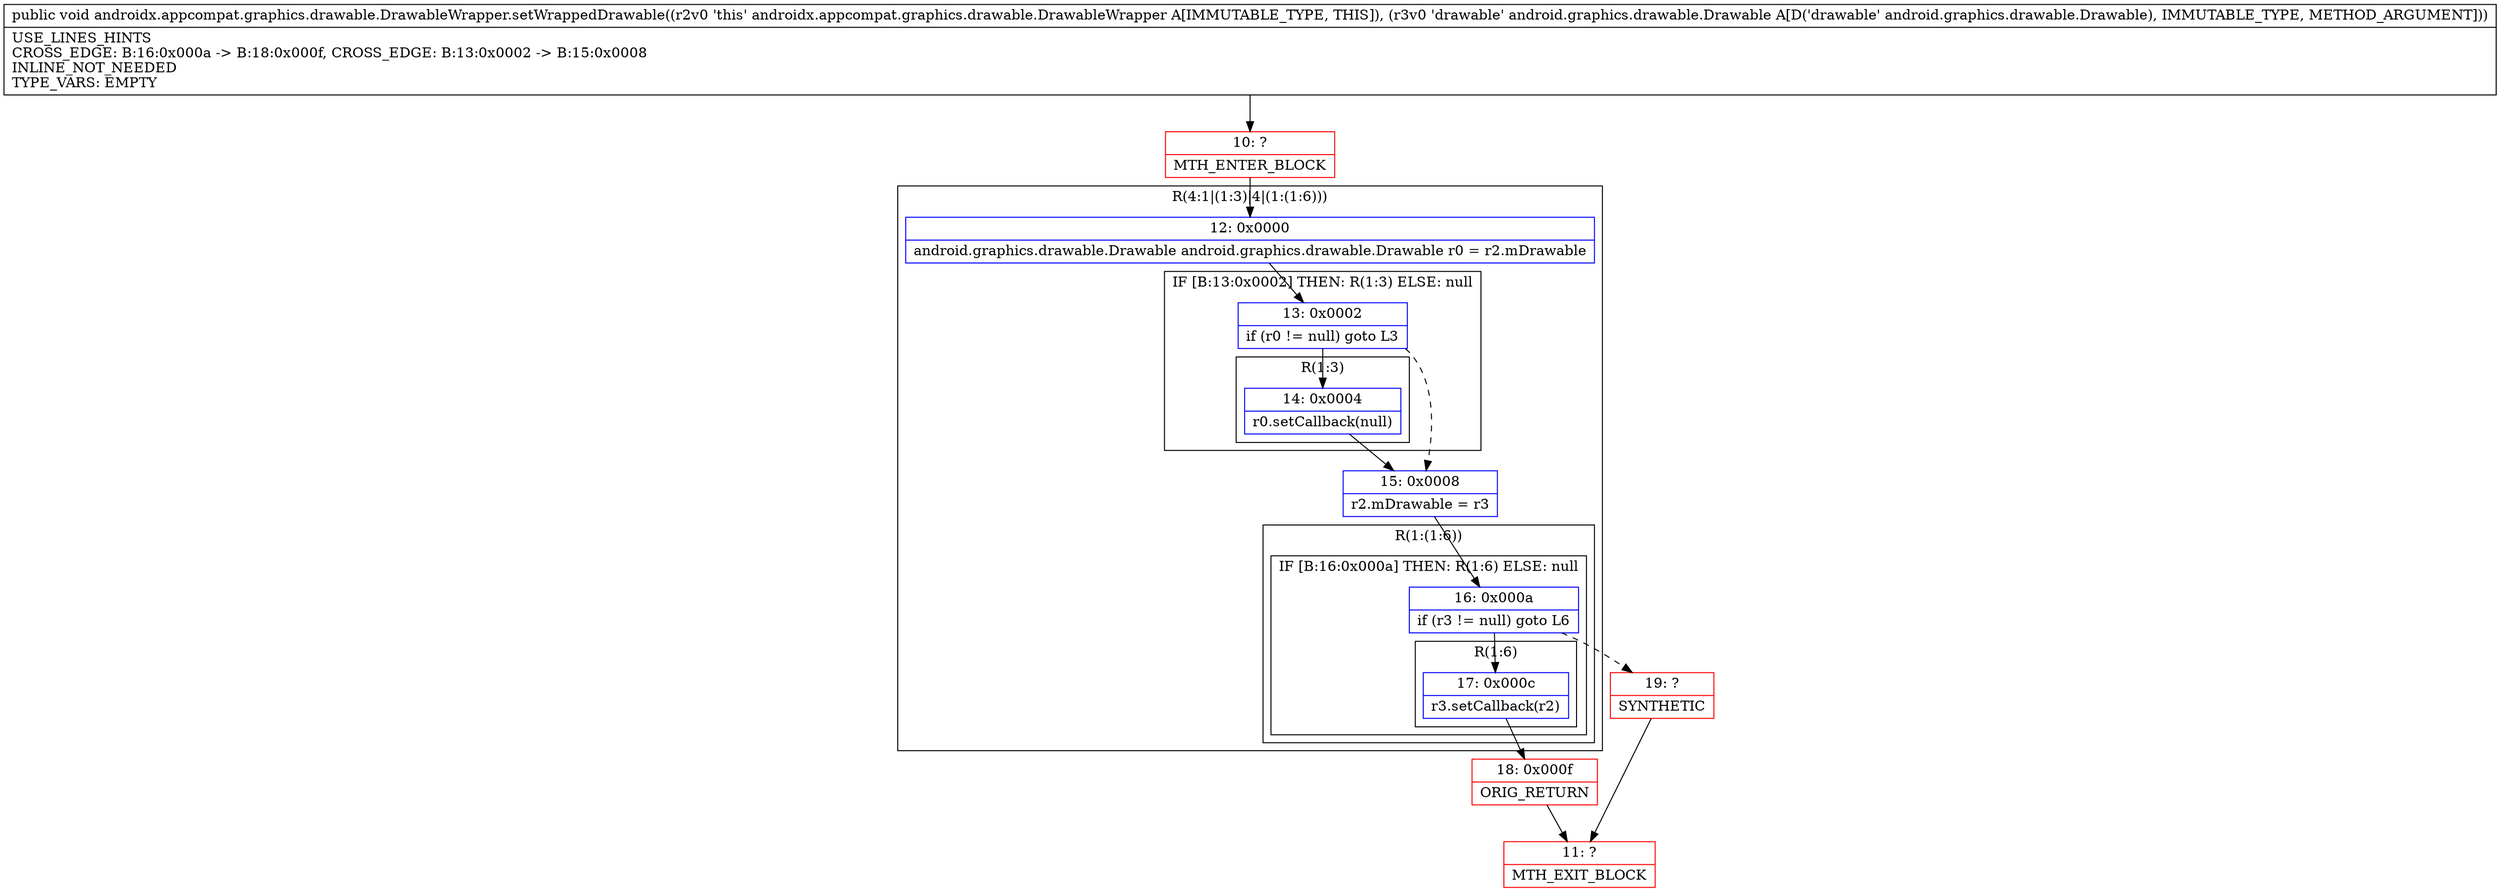 digraph "CFG forandroidx.appcompat.graphics.drawable.DrawableWrapper.setWrappedDrawable(Landroid\/graphics\/drawable\/Drawable;)V" {
subgraph cluster_Region_470096384 {
label = "R(4:1|(1:3)|4|(1:(1:6)))";
node [shape=record,color=blue];
Node_12 [shape=record,label="{12\:\ 0x0000|android.graphics.drawable.Drawable android.graphics.drawable.Drawable r0 = r2.mDrawable\l}"];
subgraph cluster_IfRegion_1012451297 {
label = "IF [B:13:0x0002] THEN: R(1:3) ELSE: null";
node [shape=record,color=blue];
Node_13 [shape=record,label="{13\:\ 0x0002|if (r0 != null) goto L3\l}"];
subgraph cluster_Region_1512851284 {
label = "R(1:3)";
node [shape=record,color=blue];
Node_14 [shape=record,label="{14\:\ 0x0004|r0.setCallback(null)\l}"];
}
}
Node_15 [shape=record,label="{15\:\ 0x0008|r2.mDrawable = r3\l}"];
subgraph cluster_Region_1066836096 {
label = "R(1:(1:6))";
node [shape=record,color=blue];
subgraph cluster_IfRegion_2036945595 {
label = "IF [B:16:0x000a] THEN: R(1:6) ELSE: null";
node [shape=record,color=blue];
Node_16 [shape=record,label="{16\:\ 0x000a|if (r3 != null) goto L6\l}"];
subgraph cluster_Region_972142564 {
label = "R(1:6)";
node [shape=record,color=blue];
Node_17 [shape=record,label="{17\:\ 0x000c|r3.setCallback(r2)\l}"];
}
}
}
}
Node_10 [shape=record,color=red,label="{10\:\ ?|MTH_ENTER_BLOCK\l}"];
Node_18 [shape=record,color=red,label="{18\:\ 0x000f|ORIG_RETURN\l}"];
Node_11 [shape=record,color=red,label="{11\:\ ?|MTH_EXIT_BLOCK\l}"];
Node_19 [shape=record,color=red,label="{19\:\ ?|SYNTHETIC\l}"];
MethodNode[shape=record,label="{public void androidx.appcompat.graphics.drawable.DrawableWrapper.setWrappedDrawable((r2v0 'this' androidx.appcompat.graphics.drawable.DrawableWrapper A[IMMUTABLE_TYPE, THIS]), (r3v0 'drawable' android.graphics.drawable.Drawable A[D('drawable' android.graphics.drawable.Drawable), IMMUTABLE_TYPE, METHOD_ARGUMENT]))  | USE_LINES_HINTS\lCROSS_EDGE: B:16:0x000a \-\> B:18:0x000f, CROSS_EDGE: B:13:0x0002 \-\> B:15:0x0008\lINLINE_NOT_NEEDED\lTYPE_VARS: EMPTY\l}"];
MethodNode -> Node_10;Node_12 -> Node_13;
Node_13 -> Node_14;
Node_13 -> Node_15[style=dashed];
Node_14 -> Node_15;
Node_15 -> Node_16;
Node_16 -> Node_17;
Node_16 -> Node_19[style=dashed];
Node_17 -> Node_18;
Node_10 -> Node_12;
Node_18 -> Node_11;
Node_19 -> Node_11;
}


